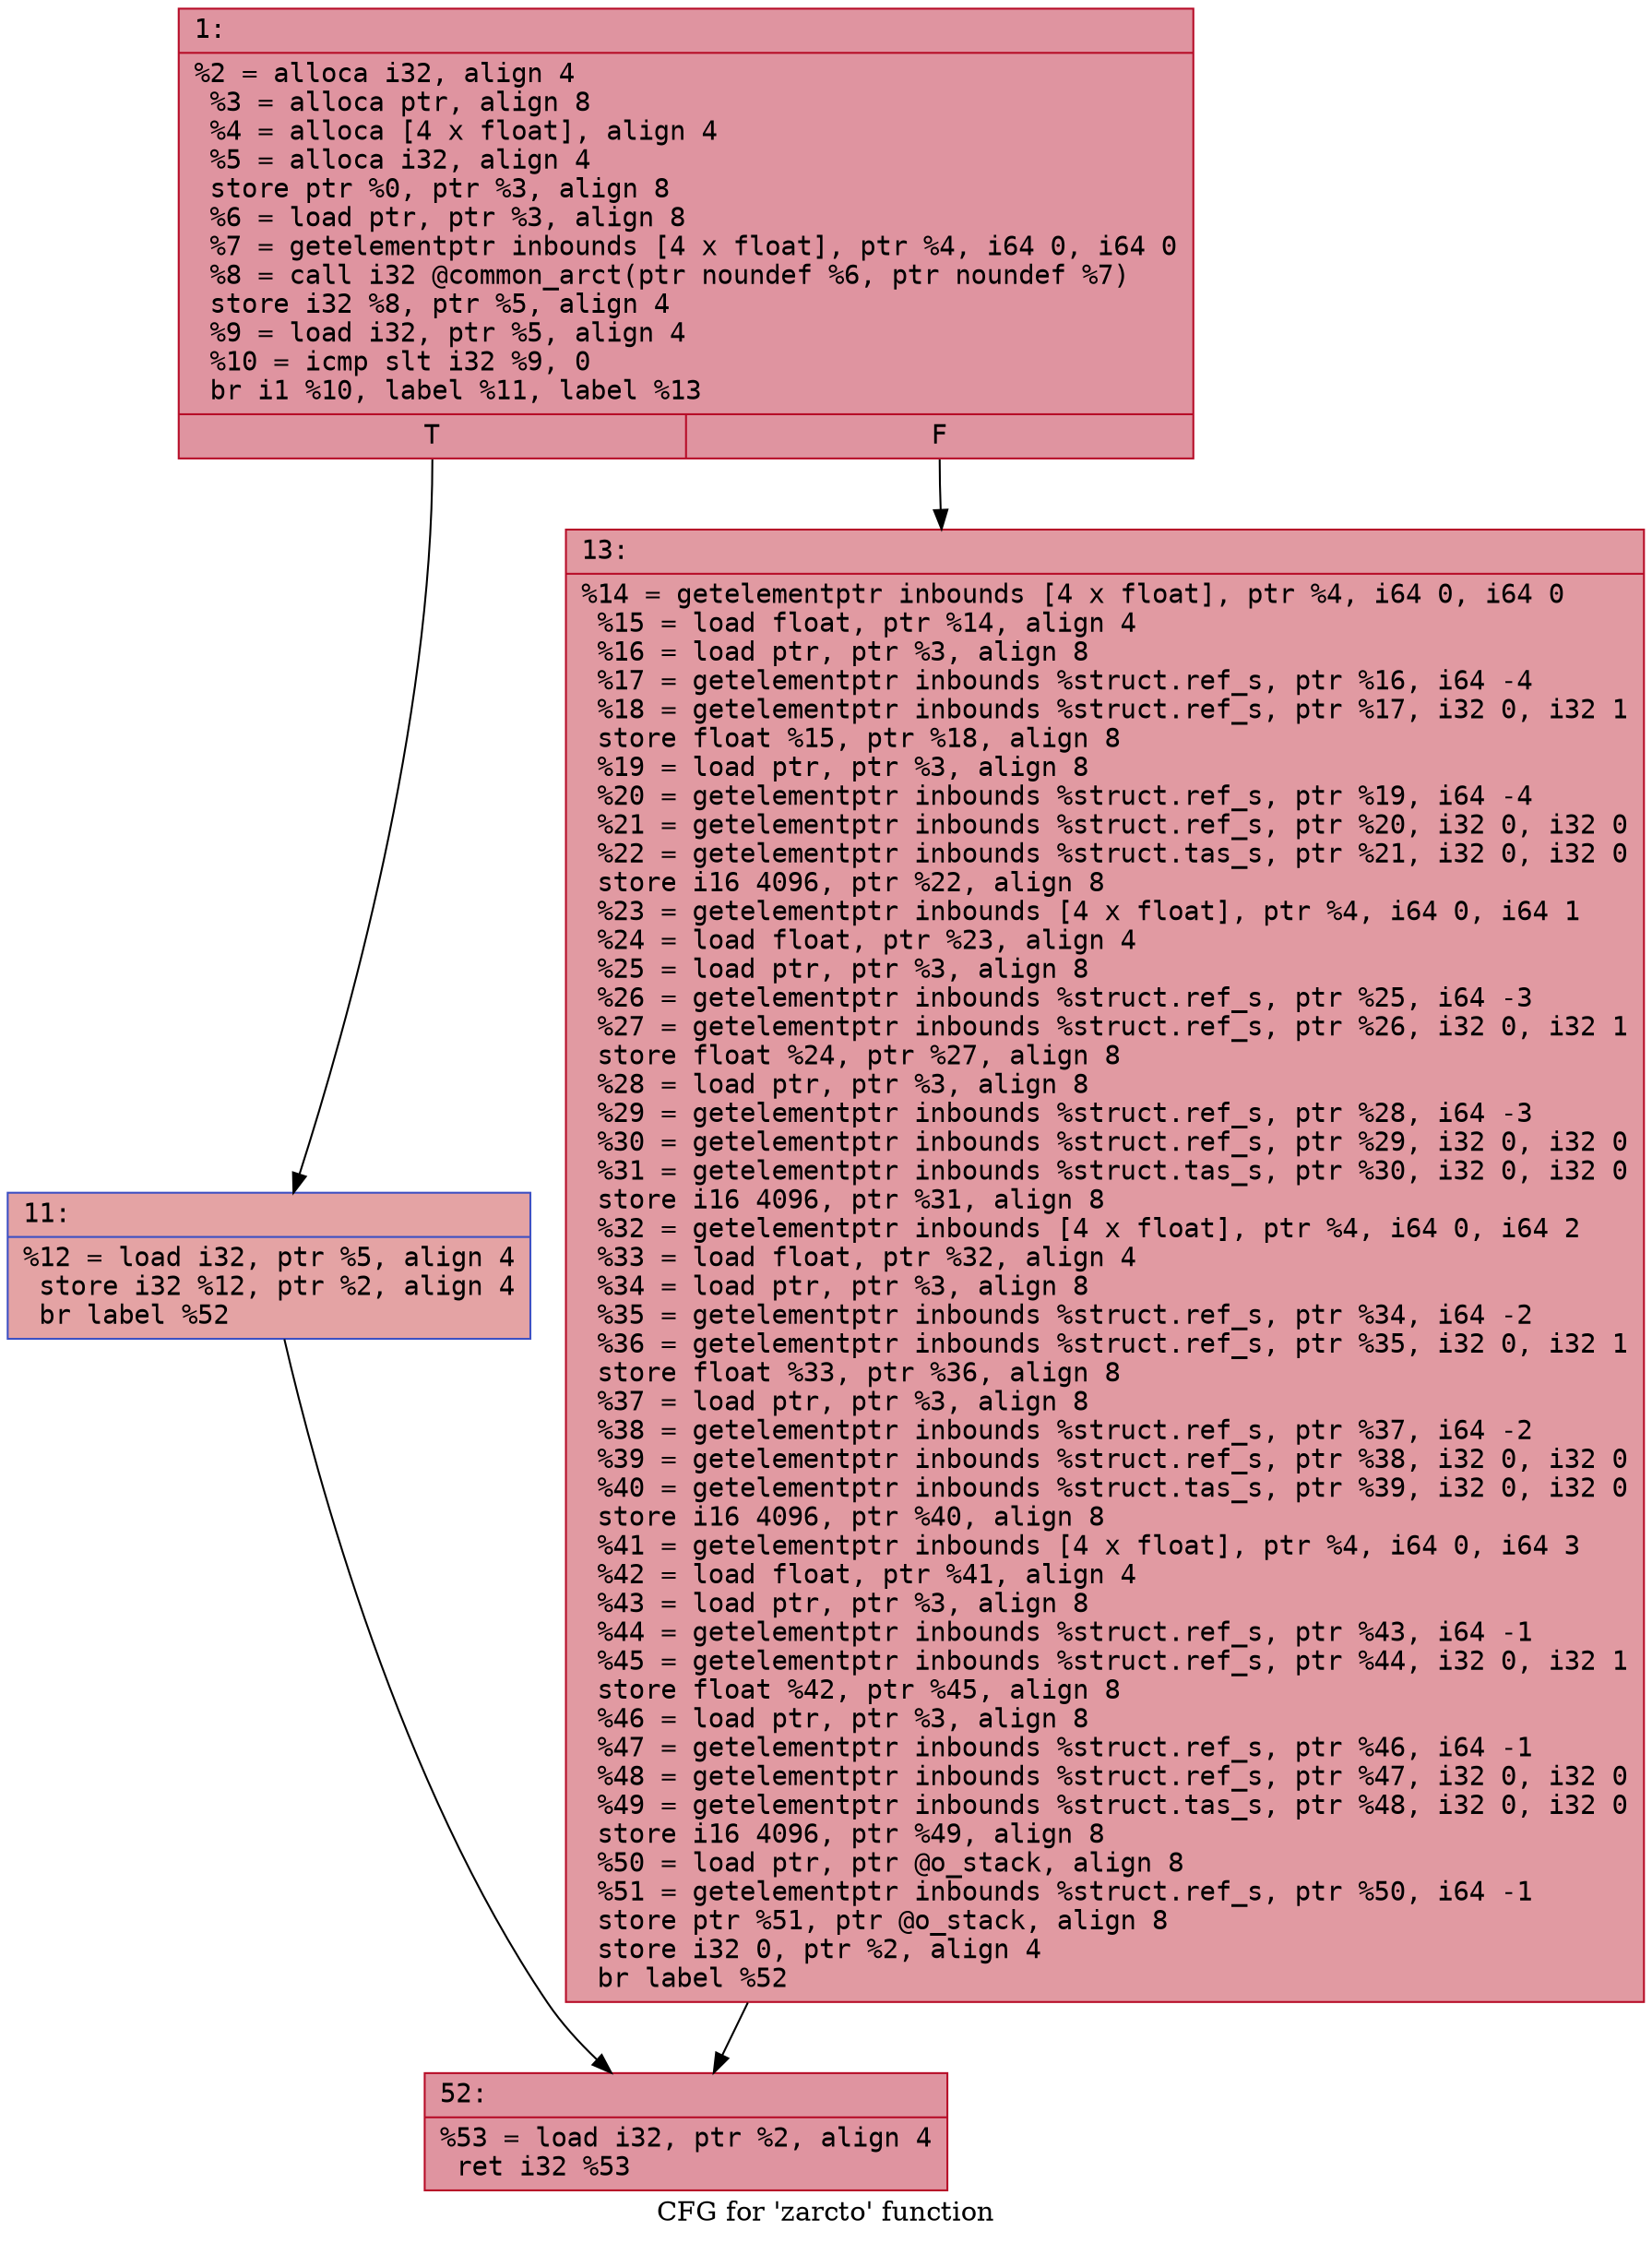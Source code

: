 digraph "CFG for 'zarcto' function" {
	label="CFG for 'zarcto' function";

	Node0x600002d6a670 [shape=record,color="#b70d28ff", style=filled, fillcolor="#b70d2870" fontname="Courier",label="{1:\l|  %2 = alloca i32, align 4\l  %3 = alloca ptr, align 8\l  %4 = alloca [4 x float], align 4\l  %5 = alloca i32, align 4\l  store ptr %0, ptr %3, align 8\l  %6 = load ptr, ptr %3, align 8\l  %7 = getelementptr inbounds [4 x float], ptr %4, i64 0, i64 0\l  %8 = call i32 @common_arct(ptr noundef %6, ptr noundef %7)\l  store i32 %8, ptr %5, align 4\l  %9 = load i32, ptr %5, align 4\l  %10 = icmp slt i32 %9, 0\l  br i1 %10, label %11, label %13\l|{<s0>T|<s1>F}}"];
	Node0x600002d6a670:s0 -> Node0x600002d6a6c0[tooltip="1 -> 11\nProbability 37.50%" ];
	Node0x600002d6a670:s1 -> Node0x600002d6a710[tooltip="1 -> 13\nProbability 62.50%" ];
	Node0x600002d6a6c0 [shape=record,color="#3d50c3ff", style=filled, fillcolor="#c32e3170" fontname="Courier",label="{11:\l|  %12 = load i32, ptr %5, align 4\l  store i32 %12, ptr %2, align 4\l  br label %52\l}"];
	Node0x600002d6a6c0 -> Node0x600002d6a760[tooltip="11 -> 52\nProbability 100.00%" ];
	Node0x600002d6a710 [shape=record,color="#b70d28ff", style=filled, fillcolor="#bb1b2c70" fontname="Courier",label="{13:\l|  %14 = getelementptr inbounds [4 x float], ptr %4, i64 0, i64 0\l  %15 = load float, ptr %14, align 4\l  %16 = load ptr, ptr %3, align 8\l  %17 = getelementptr inbounds %struct.ref_s, ptr %16, i64 -4\l  %18 = getelementptr inbounds %struct.ref_s, ptr %17, i32 0, i32 1\l  store float %15, ptr %18, align 8\l  %19 = load ptr, ptr %3, align 8\l  %20 = getelementptr inbounds %struct.ref_s, ptr %19, i64 -4\l  %21 = getelementptr inbounds %struct.ref_s, ptr %20, i32 0, i32 0\l  %22 = getelementptr inbounds %struct.tas_s, ptr %21, i32 0, i32 0\l  store i16 4096, ptr %22, align 8\l  %23 = getelementptr inbounds [4 x float], ptr %4, i64 0, i64 1\l  %24 = load float, ptr %23, align 4\l  %25 = load ptr, ptr %3, align 8\l  %26 = getelementptr inbounds %struct.ref_s, ptr %25, i64 -3\l  %27 = getelementptr inbounds %struct.ref_s, ptr %26, i32 0, i32 1\l  store float %24, ptr %27, align 8\l  %28 = load ptr, ptr %3, align 8\l  %29 = getelementptr inbounds %struct.ref_s, ptr %28, i64 -3\l  %30 = getelementptr inbounds %struct.ref_s, ptr %29, i32 0, i32 0\l  %31 = getelementptr inbounds %struct.tas_s, ptr %30, i32 0, i32 0\l  store i16 4096, ptr %31, align 8\l  %32 = getelementptr inbounds [4 x float], ptr %4, i64 0, i64 2\l  %33 = load float, ptr %32, align 4\l  %34 = load ptr, ptr %3, align 8\l  %35 = getelementptr inbounds %struct.ref_s, ptr %34, i64 -2\l  %36 = getelementptr inbounds %struct.ref_s, ptr %35, i32 0, i32 1\l  store float %33, ptr %36, align 8\l  %37 = load ptr, ptr %3, align 8\l  %38 = getelementptr inbounds %struct.ref_s, ptr %37, i64 -2\l  %39 = getelementptr inbounds %struct.ref_s, ptr %38, i32 0, i32 0\l  %40 = getelementptr inbounds %struct.tas_s, ptr %39, i32 0, i32 0\l  store i16 4096, ptr %40, align 8\l  %41 = getelementptr inbounds [4 x float], ptr %4, i64 0, i64 3\l  %42 = load float, ptr %41, align 4\l  %43 = load ptr, ptr %3, align 8\l  %44 = getelementptr inbounds %struct.ref_s, ptr %43, i64 -1\l  %45 = getelementptr inbounds %struct.ref_s, ptr %44, i32 0, i32 1\l  store float %42, ptr %45, align 8\l  %46 = load ptr, ptr %3, align 8\l  %47 = getelementptr inbounds %struct.ref_s, ptr %46, i64 -1\l  %48 = getelementptr inbounds %struct.ref_s, ptr %47, i32 0, i32 0\l  %49 = getelementptr inbounds %struct.tas_s, ptr %48, i32 0, i32 0\l  store i16 4096, ptr %49, align 8\l  %50 = load ptr, ptr @o_stack, align 8\l  %51 = getelementptr inbounds %struct.ref_s, ptr %50, i64 -1\l  store ptr %51, ptr @o_stack, align 8\l  store i32 0, ptr %2, align 4\l  br label %52\l}"];
	Node0x600002d6a710 -> Node0x600002d6a760[tooltip="13 -> 52\nProbability 100.00%" ];
	Node0x600002d6a760 [shape=record,color="#b70d28ff", style=filled, fillcolor="#b70d2870" fontname="Courier",label="{52:\l|  %53 = load i32, ptr %2, align 4\l  ret i32 %53\l}"];
}
